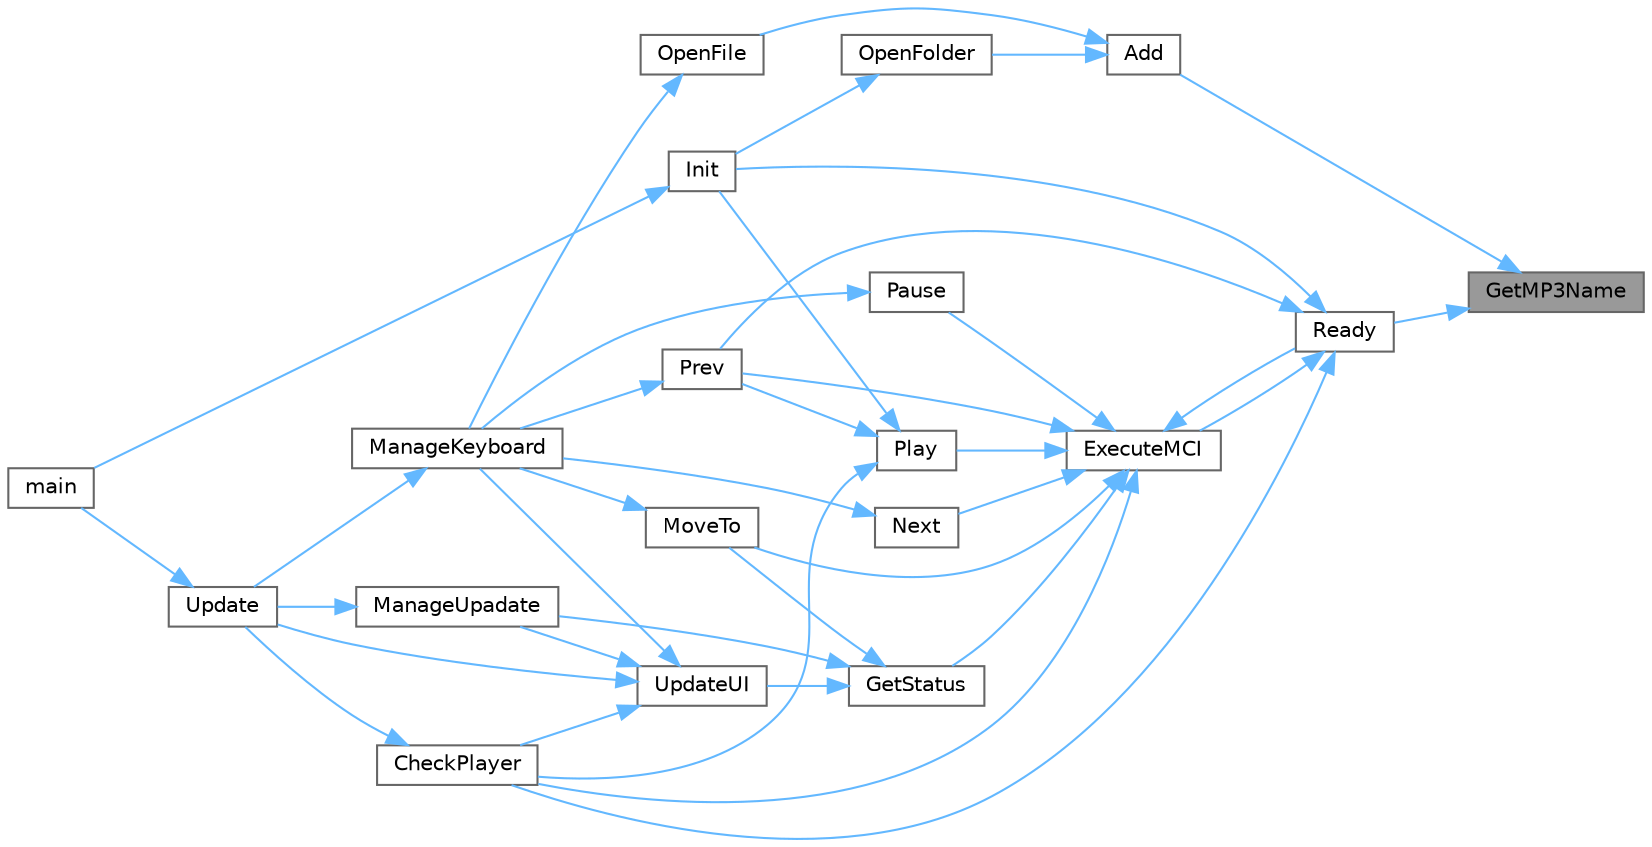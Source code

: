 digraph "GetMP3Name"
{
 // LATEX_PDF_SIZE
  bgcolor="transparent";
  edge [fontname=Helvetica,fontsize=10,labelfontname=Helvetica,labelfontsize=10];
  node [fontname=Helvetica,fontsize=10,shape=box,height=0.2,width=0.4];
  rankdir="RL";
  Node1 [id="Node000001",label="GetMP3Name",height=0.2,width=0.4,color="gray40", fillcolor="grey60", style="filled", fontcolor="black",tooltip=" "];
  Node1 -> Node2 [id="edge38_Node000001_Node000002",dir="back",color="steelblue1",style="solid",tooltip=" "];
  Node2 [id="Node000002",label="Add",height=0.2,width=0.4,color="grey40", fillcolor="white", style="filled",URL="$music_player_8cpp.html#acf43331cff6571aa75ad00496d48d049",tooltip=" "];
  Node2 -> Node3 [id="edge39_Node000002_Node000003",dir="back",color="steelblue1",style="solid",tooltip=" "];
  Node3 [id="Node000003",label="OpenFile",height=0.2,width=0.4,color="grey40", fillcolor="white", style="filled",URL="$main_8cpp.html#a2fe25d11fd1a823cfcc8ee4038b4a170",tooltip=" "];
  Node3 -> Node4 [id="edge40_Node000003_Node000004",dir="back",color="steelblue1",style="solid",tooltip=" "];
  Node4 [id="Node000004",label="ManageKeyboard",height=0.2,width=0.4,color="grey40", fillcolor="white", style="filled",URL="$main_8cpp.html#a7aaf9bbe483841747e20d977f94977f4",tooltip=" "];
  Node4 -> Node5 [id="edge41_Node000004_Node000005",dir="back",color="steelblue1",style="solid",tooltip=" "];
  Node5 [id="Node000005",label="Update",height=0.2,width=0.4,color="grey40", fillcolor="white", style="filled",URL="$main_8cpp.html#aec0783b5a136e042adcc47bae4fe5291",tooltip=" "];
  Node5 -> Node6 [id="edge42_Node000005_Node000006",dir="back",color="steelblue1",style="solid",tooltip=" "];
  Node6 [id="Node000006",label="main",height=0.2,width=0.4,color="grey40", fillcolor="white", style="filled",URL="$main_8cpp.html#ae66f6b31b5ad750f1fe042a706a4e3d4",tooltip=" "];
  Node2 -> Node7 [id="edge43_Node000002_Node000007",dir="back",color="steelblue1",style="solid",tooltip=" "];
  Node7 [id="Node000007",label="OpenFolder",height=0.2,width=0.4,color="grey40", fillcolor="white", style="filled",URL="$main_8cpp.html#a7f2950d96e464308233d783b9de888ca",tooltip=" "];
  Node7 -> Node8 [id="edge44_Node000007_Node000008",dir="back",color="steelblue1",style="solid",tooltip=" "];
  Node8 [id="Node000008",label="Init",height=0.2,width=0.4,color="grey40", fillcolor="white", style="filled",URL="$main_8cpp.html#a1e3b6d38df0786ccf7f938d60e386aae",tooltip=" "];
  Node8 -> Node6 [id="edge45_Node000008_Node000006",dir="back",color="steelblue1",style="solid",tooltip=" "];
  Node1 -> Node9 [id="edge46_Node000001_Node000009",dir="back",color="steelblue1",style="solid",tooltip=" "];
  Node9 [id="Node000009",label="Ready",height=0.2,width=0.4,color="grey40", fillcolor="white", style="filled",URL="$music_player_8cpp.html#a3071137f83027d3caeeb4fd67ff113ef",tooltip=" "];
  Node9 -> Node10 [id="edge47_Node000009_Node000010",dir="back",color="steelblue1",style="solid",tooltip=" "];
  Node10 [id="Node000010",label="CheckPlayer",height=0.2,width=0.4,color="grey40", fillcolor="white", style="filled",URL="$music_player_8cpp.html#aa657919bde438eaf13d0e8add07f737f",tooltip=" "];
  Node10 -> Node5 [id="edge48_Node000010_Node000005",dir="back",color="steelblue1",style="solid",tooltip=" "];
  Node9 -> Node11 [id="edge49_Node000009_Node000011",dir="back",color="steelblue1",style="solid",tooltip=" "];
  Node11 [id="Node000011",label="ExecuteMCI",height=0.2,width=0.4,color="grey40", fillcolor="white", style="filled",URL="$music_player_8cpp.html#a845a2209b10e92fb6e4fcbc0fbb8a8a4",tooltip=" "];
  Node11 -> Node10 [id="edge50_Node000011_Node000010",dir="back",color="steelblue1",style="solid",tooltip=" "];
  Node11 -> Node12 [id="edge51_Node000011_Node000012",dir="back",color="steelblue1",style="solid",tooltip=" "];
  Node12 [id="Node000012",label="GetStatus",height=0.2,width=0.4,color="grey40", fillcolor="white", style="filled",URL="$music_player_8cpp.html#a133ffa0437a422ffdb948b05f9310f1d",tooltip=" "];
  Node12 -> Node13 [id="edge52_Node000012_Node000013",dir="back",color="steelblue1",style="solid",tooltip=" "];
  Node13 [id="Node000013",label="ManageUpadate",height=0.2,width=0.4,color="grey40", fillcolor="white", style="filled",URL="$main_8cpp.html#afb6a73354a679f3501f4daeb26d6ad48",tooltip=" "];
  Node13 -> Node5 [id="edge53_Node000013_Node000005",dir="back",color="steelblue1",style="solid",tooltip=" "];
  Node12 -> Node14 [id="edge54_Node000012_Node000014",dir="back",color="steelblue1",style="solid",tooltip=" "];
  Node14 [id="Node000014",label="MoveTo",height=0.2,width=0.4,color="grey40", fillcolor="white", style="filled",URL="$music_player_8cpp.html#a2f5ad38e6e6d05e643ff8e0a801f20ec",tooltip=" "];
  Node14 -> Node4 [id="edge55_Node000014_Node000004",dir="back",color="steelblue1",style="solid",tooltip=" "];
  Node12 -> Node15 [id="edge56_Node000012_Node000015",dir="back",color="steelblue1",style="solid",tooltip=" "];
  Node15 [id="Node000015",label="UpdateUI",height=0.2,width=0.4,color="grey40", fillcolor="white", style="filled",URL="$player_u_i_8cpp.html#a0ed0f34fce6fb0d1c106dc480f61790a",tooltip=" "];
  Node15 -> Node10 [id="edge57_Node000015_Node000010",dir="back",color="steelblue1",style="solid",tooltip=" "];
  Node15 -> Node4 [id="edge58_Node000015_Node000004",dir="back",color="steelblue1",style="solid",tooltip=" "];
  Node15 -> Node13 [id="edge59_Node000015_Node000013",dir="back",color="steelblue1",style="solid",tooltip=" "];
  Node15 -> Node5 [id="edge60_Node000015_Node000005",dir="back",color="steelblue1",style="solid",tooltip=" "];
  Node11 -> Node14 [id="edge61_Node000011_Node000014",dir="back",color="steelblue1",style="solid",tooltip=" "];
  Node11 -> Node16 [id="edge62_Node000011_Node000016",dir="back",color="steelblue1",style="solid",tooltip=" "];
  Node16 [id="Node000016",label="Next",height=0.2,width=0.4,color="grey40", fillcolor="white", style="filled",URL="$music_player_8cpp.html#a659a293dd51073a1b9560bb80f687705",tooltip=" "];
  Node16 -> Node4 [id="edge63_Node000016_Node000004",dir="back",color="steelblue1",style="solid",tooltip=" "];
  Node11 -> Node17 [id="edge64_Node000011_Node000017",dir="back",color="steelblue1",style="solid",tooltip=" "];
  Node17 [id="Node000017",label="Pause",height=0.2,width=0.4,color="grey40", fillcolor="white", style="filled",URL="$music_player_8cpp.html#a70babc5227ddd16ca31dccc6cec0bb22",tooltip=" "];
  Node17 -> Node4 [id="edge65_Node000017_Node000004",dir="back",color="steelblue1",style="solid",tooltip=" "];
  Node11 -> Node18 [id="edge66_Node000011_Node000018",dir="back",color="steelblue1",style="solid",tooltip=" "];
  Node18 [id="Node000018",label="Play",height=0.2,width=0.4,color="grey40", fillcolor="white", style="filled",URL="$music_player_8cpp.html#a12574569144fb9d22d996965ee42b627",tooltip=" "];
  Node18 -> Node10 [id="edge67_Node000018_Node000010",dir="back",color="steelblue1",style="solid",tooltip=" "];
  Node18 -> Node8 [id="edge68_Node000018_Node000008",dir="back",color="steelblue1",style="solid",tooltip=" "];
  Node18 -> Node19 [id="edge69_Node000018_Node000019",dir="back",color="steelblue1",style="solid",tooltip=" "];
  Node19 [id="Node000019",label="Prev",height=0.2,width=0.4,color="grey40", fillcolor="white", style="filled",URL="$music_player_8cpp.html#aa5e6d1c9afab8f462aebc2ba76b91022",tooltip=" "];
  Node19 -> Node4 [id="edge70_Node000019_Node000004",dir="back",color="steelblue1",style="solid",tooltip=" "];
  Node11 -> Node19 [id="edge71_Node000011_Node000019",dir="back",color="steelblue1",style="solid",tooltip=" "];
  Node11 -> Node9 [id="edge72_Node000011_Node000009",dir="back",color="steelblue1",style="solid",tooltip=" "];
  Node9 -> Node8 [id="edge73_Node000009_Node000008",dir="back",color="steelblue1",style="solid",tooltip=" "];
  Node9 -> Node19 [id="edge74_Node000009_Node000019",dir="back",color="steelblue1",style="solid",tooltip=" "];
}
